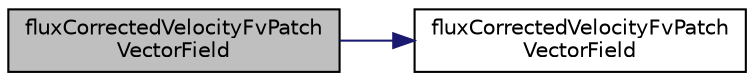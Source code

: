 digraph "fluxCorrectedVelocityFvPatchVectorField"
{
  bgcolor="transparent";
  edge [fontname="Helvetica",fontsize="10",labelfontname="Helvetica",labelfontsize="10"];
  node [fontname="Helvetica",fontsize="10",shape=record];
  rankdir="LR";
  Node4 [label="fluxCorrectedVelocityFvPatch\lVectorField",height=0.2,width=0.4,color="black", fillcolor="grey75", style="filled", fontcolor="black"];
  Node4 -> Node5 [color="midnightblue",fontsize="10",style="solid",fontname="Helvetica"];
  Node5 [label="fluxCorrectedVelocityFvPatch\lVectorField",height=0.2,width=0.4,color="black",URL="$a22933.html#a819177d977c1c523d115a34c6a8fb09c",tooltip="Construct from patch and internal field. "];
}
